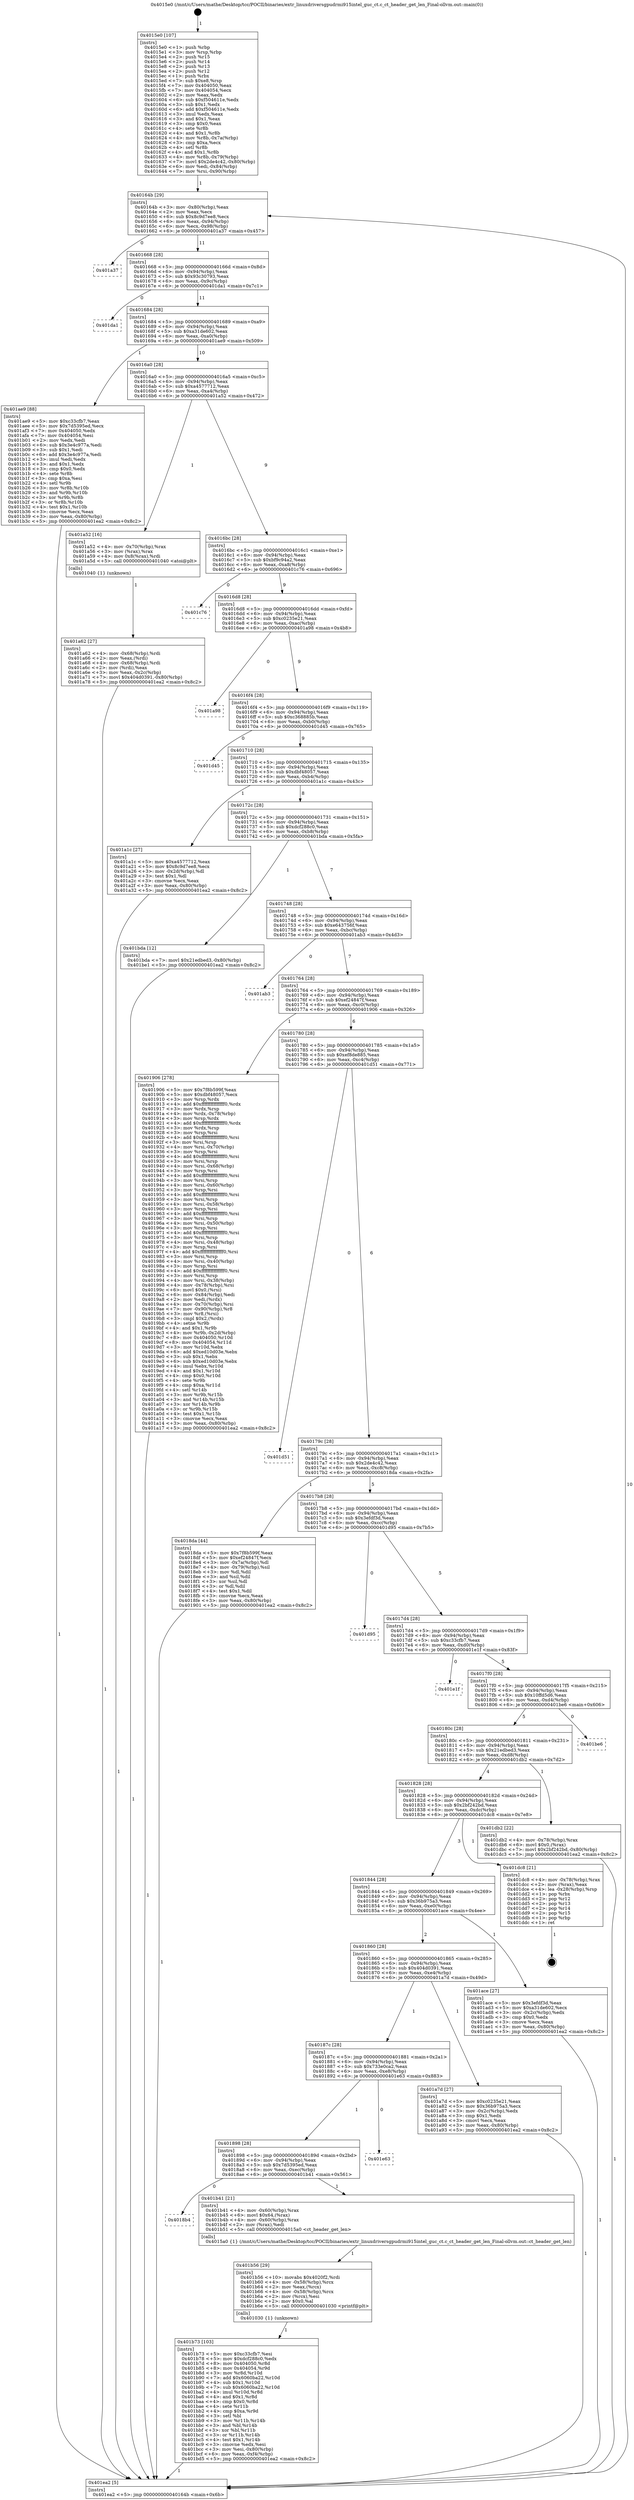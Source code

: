 digraph "0x4015e0" {
  label = "0x4015e0 (/mnt/c/Users/mathe/Desktop/tcc/POCII/binaries/extr_linuxdriversgpudrmi915intel_guc_ct.c_ct_header_get_len_Final-ollvm.out::main(0))"
  labelloc = "t"
  node[shape=record]

  Entry [label="",width=0.3,height=0.3,shape=circle,fillcolor=black,style=filled]
  "0x40164b" [label="{
     0x40164b [29]\l
     | [instrs]\l
     &nbsp;&nbsp;0x40164b \<+3\>: mov -0x80(%rbp),%eax\l
     &nbsp;&nbsp;0x40164e \<+2\>: mov %eax,%ecx\l
     &nbsp;&nbsp;0x401650 \<+6\>: sub $0x8c9d7ee8,%ecx\l
     &nbsp;&nbsp;0x401656 \<+6\>: mov %eax,-0x94(%rbp)\l
     &nbsp;&nbsp;0x40165c \<+6\>: mov %ecx,-0x98(%rbp)\l
     &nbsp;&nbsp;0x401662 \<+6\>: je 0000000000401a37 \<main+0x457\>\l
  }"]
  "0x401a37" [label="{
     0x401a37\l
  }", style=dashed]
  "0x401668" [label="{
     0x401668 [28]\l
     | [instrs]\l
     &nbsp;&nbsp;0x401668 \<+5\>: jmp 000000000040166d \<main+0x8d\>\l
     &nbsp;&nbsp;0x40166d \<+6\>: mov -0x94(%rbp),%eax\l
     &nbsp;&nbsp;0x401673 \<+5\>: sub $0x93c30793,%eax\l
     &nbsp;&nbsp;0x401678 \<+6\>: mov %eax,-0x9c(%rbp)\l
     &nbsp;&nbsp;0x40167e \<+6\>: je 0000000000401da1 \<main+0x7c1\>\l
  }"]
  Exit [label="",width=0.3,height=0.3,shape=circle,fillcolor=black,style=filled,peripheries=2]
  "0x401da1" [label="{
     0x401da1\l
  }", style=dashed]
  "0x401684" [label="{
     0x401684 [28]\l
     | [instrs]\l
     &nbsp;&nbsp;0x401684 \<+5\>: jmp 0000000000401689 \<main+0xa9\>\l
     &nbsp;&nbsp;0x401689 \<+6\>: mov -0x94(%rbp),%eax\l
     &nbsp;&nbsp;0x40168f \<+5\>: sub $0xa31de602,%eax\l
     &nbsp;&nbsp;0x401694 \<+6\>: mov %eax,-0xa0(%rbp)\l
     &nbsp;&nbsp;0x40169a \<+6\>: je 0000000000401ae9 \<main+0x509\>\l
  }"]
  "0x401b73" [label="{
     0x401b73 [103]\l
     | [instrs]\l
     &nbsp;&nbsp;0x401b73 \<+5\>: mov $0xc33cfb7,%esi\l
     &nbsp;&nbsp;0x401b78 \<+5\>: mov $0xdcf288c0,%edx\l
     &nbsp;&nbsp;0x401b7d \<+8\>: mov 0x404050,%r8d\l
     &nbsp;&nbsp;0x401b85 \<+8\>: mov 0x404054,%r9d\l
     &nbsp;&nbsp;0x401b8d \<+3\>: mov %r8d,%r10d\l
     &nbsp;&nbsp;0x401b90 \<+7\>: add $0x6060ba22,%r10d\l
     &nbsp;&nbsp;0x401b97 \<+4\>: sub $0x1,%r10d\l
     &nbsp;&nbsp;0x401b9b \<+7\>: sub $0x6060ba22,%r10d\l
     &nbsp;&nbsp;0x401ba2 \<+4\>: imul %r10d,%r8d\l
     &nbsp;&nbsp;0x401ba6 \<+4\>: and $0x1,%r8d\l
     &nbsp;&nbsp;0x401baa \<+4\>: cmp $0x0,%r8d\l
     &nbsp;&nbsp;0x401bae \<+4\>: sete %r11b\l
     &nbsp;&nbsp;0x401bb2 \<+4\>: cmp $0xa,%r9d\l
     &nbsp;&nbsp;0x401bb6 \<+3\>: setl %bl\l
     &nbsp;&nbsp;0x401bb9 \<+3\>: mov %r11b,%r14b\l
     &nbsp;&nbsp;0x401bbc \<+3\>: and %bl,%r14b\l
     &nbsp;&nbsp;0x401bbf \<+3\>: xor %bl,%r11b\l
     &nbsp;&nbsp;0x401bc2 \<+3\>: or %r11b,%r14b\l
     &nbsp;&nbsp;0x401bc5 \<+4\>: test $0x1,%r14b\l
     &nbsp;&nbsp;0x401bc9 \<+3\>: cmovne %edx,%esi\l
     &nbsp;&nbsp;0x401bcc \<+3\>: mov %esi,-0x80(%rbp)\l
     &nbsp;&nbsp;0x401bcf \<+6\>: mov %eax,-0xf4(%rbp)\l
     &nbsp;&nbsp;0x401bd5 \<+5\>: jmp 0000000000401ea2 \<main+0x8c2\>\l
  }"]
  "0x401ae9" [label="{
     0x401ae9 [88]\l
     | [instrs]\l
     &nbsp;&nbsp;0x401ae9 \<+5\>: mov $0xc33cfb7,%eax\l
     &nbsp;&nbsp;0x401aee \<+5\>: mov $0x7d5395ed,%ecx\l
     &nbsp;&nbsp;0x401af3 \<+7\>: mov 0x404050,%edx\l
     &nbsp;&nbsp;0x401afa \<+7\>: mov 0x404054,%esi\l
     &nbsp;&nbsp;0x401b01 \<+2\>: mov %edx,%edi\l
     &nbsp;&nbsp;0x401b03 \<+6\>: sub $0x3e4c977a,%edi\l
     &nbsp;&nbsp;0x401b09 \<+3\>: sub $0x1,%edi\l
     &nbsp;&nbsp;0x401b0c \<+6\>: add $0x3e4c977a,%edi\l
     &nbsp;&nbsp;0x401b12 \<+3\>: imul %edi,%edx\l
     &nbsp;&nbsp;0x401b15 \<+3\>: and $0x1,%edx\l
     &nbsp;&nbsp;0x401b18 \<+3\>: cmp $0x0,%edx\l
     &nbsp;&nbsp;0x401b1b \<+4\>: sete %r8b\l
     &nbsp;&nbsp;0x401b1f \<+3\>: cmp $0xa,%esi\l
     &nbsp;&nbsp;0x401b22 \<+4\>: setl %r9b\l
     &nbsp;&nbsp;0x401b26 \<+3\>: mov %r8b,%r10b\l
     &nbsp;&nbsp;0x401b29 \<+3\>: and %r9b,%r10b\l
     &nbsp;&nbsp;0x401b2c \<+3\>: xor %r9b,%r8b\l
     &nbsp;&nbsp;0x401b2f \<+3\>: or %r8b,%r10b\l
     &nbsp;&nbsp;0x401b32 \<+4\>: test $0x1,%r10b\l
     &nbsp;&nbsp;0x401b36 \<+3\>: cmovne %ecx,%eax\l
     &nbsp;&nbsp;0x401b39 \<+3\>: mov %eax,-0x80(%rbp)\l
     &nbsp;&nbsp;0x401b3c \<+5\>: jmp 0000000000401ea2 \<main+0x8c2\>\l
  }"]
  "0x4016a0" [label="{
     0x4016a0 [28]\l
     | [instrs]\l
     &nbsp;&nbsp;0x4016a0 \<+5\>: jmp 00000000004016a5 \<main+0xc5\>\l
     &nbsp;&nbsp;0x4016a5 \<+6\>: mov -0x94(%rbp),%eax\l
     &nbsp;&nbsp;0x4016ab \<+5\>: sub $0xa4577712,%eax\l
     &nbsp;&nbsp;0x4016b0 \<+6\>: mov %eax,-0xa4(%rbp)\l
     &nbsp;&nbsp;0x4016b6 \<+6\>: je 0000000000401a52 \<main+0x472\>\l
  }"]
  "0x401b56" [label="{
     0x401b56 [29]\l
     | [instrs]\l
     &nbsp;&nbsp;0x401b56 \<+10\>: movabs $0x4020f2,%rdi\l
     &nbsp;&nbsp;0x401b60 \<+4\>: mov -0x58(%rbp),%rcx\l
     &nbsp;&nbsp;0x401b64 \<+2\>: mov %eax,(%rcx)\l
     &nbsp;&nbsp;0x401b66 \<+4\>: mov -0x58(%rbp),%rcx\l
     &nbsp;&nbsp;0x401b6a \<+2\>: mov (%rcx),%esi\l
     &nbsp;&nbsp;0x401b6c \<+2\>: mov $0x0,%al\l
     &nbsp;&nbsp;0x401b6e \<+5\>: call 0000000000401030 \<printf@plt\>\l
     | [calls]\l
     &nbsp;&nbsp;0x401030 \{1\} (unknown)\l
  }"]
  "0x401a52" [label="{
     0x401a52 [16]\l
     | [instrs]\l
     &nbsp;&nbsp;0x401a52 \<+4\>: mov -0x70(%rbp),%rax\l
     &nbsp;&nbsp;0x401a56 \<+3\>: mov (%rax),%rax\l
     &nbsp;&nbsp;0x401a59 \<+4\>: mov 0x8(%rax),%rdi\l
     &nbsp;&nbsp;0x401a5d \<+5\>: call 0000000000401040 \<atoi@plt\>\l
     | [calls]\l
     &nbsp;&nbsp;0x401040 \{1\} (unknown)\l
  }"]
  "0x4016bc" [label="{
     0x4016bc [28]\l
     | [instrs]\l
     &nbsp;&nbsp;0x4016bc \<+5\>: jmp 00000000004016c1 \<main+0xe1\>\l
     &nbsp;&nbsp;0x4016c1 \<+6\>: mov -0x94(%rbp),%eax\l
     &nbsp;&nbsp;0x4016c7 \<+5\>: sub $0xbf9c94a2,%eax\l
     &nbsp;&nbsp;0x4016cc \<+6\>: mov %eax,-0xa8(%rbp)\l
     &nbsp;&nbsp;0x4016d2 \<+6\>: je 0000000000401c76 \<main+0x696\>\l
  }"]
  "0x4018b4" [label="{
     0x4018b4\l
  }", style=dashed]
  "0x401c76" [label="{
     0x401c76\l
  }", style=dashed]
  "0x4016d8" [label="{
     0x4016d8 [28]\l
     | [instrs]\l
     &nbsp;&nbsp;0x4016d8 \<+5\>: jmp 00000000004016dd \<main+0xfd\>\l
     &nbsp;&nbsp;0x4016dd \<+6\>: mov -0x94(%rbp),%eax\l
     &nbsp;&nbsp;0x4016e3 \<+5\>: sub $0xc0235e21,%eax\l
     &nbsp;&nbsp;0x4016e8 \<+6\>: mov %eax,-0xac(%rbp)\l
     &nbsp;&nbsp;0x4016ee \<+6\>: je 0000000000401a98 \<main+0x4b8\>\l
  }"]
  "0x401b41" [label="{
     0x401b41 [21]\l
     | [instrs]\l
     &nbsp;&nbsp;0x401b41 \<+4\>: mov -0x60(%rbp),%rax\l
     &nbsp;&nbsp;0x401b45 \<+6\>: movl $0x64,(%rax)\l
     &nbsp;&nbsp;0x401b4b \<+4\>: mov -0x60(%rbp),%rax\l
     &nbsp;&nbsp;0x401b4f \<+2\>: mov (%rax),%edi\l
     &nbsp;&nbsp;0x401b51 \<+5\>: call 00000000004015a0 \<ct_header_get_len\>\l
     | [calls]\l
     &nbsp;&nbsp;0x4015a0 \{1\} (/mnt/c/Users/mathe/Desktop/tcc/POCII/binaries/extr_linuxdriversgpudrmi915intel_guc_ct.c_ct_header_get_len_Final-ollvm.out::ct_header_get_len)\l
  }"]
  "0x401a98" [label="{
     0x401a98\l
  }", style=dashed]
  "0x4016f4" [label="{
     0x4016f4 [28]\l
     | [instrs]\l
     &nbsp;&nbsp;0x4016f4 \<+5\>: jmp 00000000004016f9 \<main+0x119\>\l
     &nbsp;&nbsp;0x4016f9 \<+6\>: mov -0x94(%rbp),%eax\l
     &nbsp;&nbsp;0x4016ff \<+5\>: sub $0xc368885b,%eax\l
     &nbsp;&nbsp;0x401704 \<+6\>: mov %eax,-0xb0(%rbp)\l
     &nbsp;&nbsp;0x40170a \<+6\>: je 0000000000401d45 \<main+0x765\>\l
  }"]
  "0x401898" [label="{
     0x401898 [28]\l
     | [instrs]\l
     &nbsp;&nbsp;0x401898 \<+5\>: jmp 000000000040189d \<main+0x2bd\>\l
     &nbsp;&nbsp;0x40189d \<+6\>: mov -0x94(%rbp),%eax\l
     &nbsp;&nbsp;0x4018a3 \<+5\>: sub $0x7d5395ed,%eax\l
     &nbsp;&nbsp;0x4018a8 \<+6\>: mov %eax,-0xec(%rbp)\l
     &nbsp;&nbsp;0x4018ae \<+6\>: je 0000000000401b41 \<main+0x561\>\l
  }"]
  "0x401d45" [label="{
     0x401d45\l
  }", style=dashed]
  "0x401710" [label="{
     0x401710 [28]\l
     | [instrs]\l
     &nbsp;&nbsp;0x401710 \<+5\>: jmp 0000000000401715 \<main+0x135\>\l
     &nbsp;&nbsp;0x401715 \<+6\>: mov -0x94(%rbp),%eax\l
     &nbsp;&nbsp;0x40171b \<+5\>: sub $0xdbf48057,%eax\l
     &nbsp;&nbsp;0x401720 \<+6\>: mov %eax,-0xb4(%rbp)\l
     &nbsp;&nbsp;0x401726 \<+6\>: je 0000000000401a1c \<main+0x43c\>\l
  }"]
  "0x401e63" [label="{
     0x401e63\l
  }", style=dashed]
  "0x401a1c" [label="{
     0x401a1c [27]\l
     | [instrs]\l
     &nbsp;&nbsp;0x401a1c \<+5\>: mov $0xa4577712,%eax\l
     &nbsp;&nbsp;0x401a21 \<+5\>: mov $0x8c9d7ee8,%ecx\l
     &nbsp;&nbsp;0x401a26 \<+3\>: mov -0x2d(%rbp),%dl\l
     &nbsp;&nbsp;0x401a29 \<+3\>: test $0x1,%dl\l
     &nbsp;&nbsp;0x401a2c \<+3\>: cmovne %ecx,%eax\l
     &nbsp;&nbsp;0x401a2f \<+3\>: mov %eax,-0x80(%rbp)\l
     &nbsp;&nbsp;0x401a32 \<+5\>: jmp 0000000000401ea2 \<main+0x8c2\>\l
  }"]
  "0x40172c" [label="{
     0x40172c [28]\l
     | [instrs]\l
     &nbsp;&nbsp;0x40172c \<+5\>: jmp 0000000000401731 \<main+0x151\>\l
     &nbsp;&nbsp;0x401731 \<+6\>: mov -0x94(%rbp),%eax\l
     &nbsp;&nbsp;0x401737 \<+5\>: sub $0xdcf288c0,%eax\l
     &nbsp;&nbsp;0x40173c \<+6\>: mov %eax,-0xb8(%rbp)\l
     &nbsp;&nbsp;0x401742 \<+6\>: je 0000000000401bda \<main+0x5fa\>\l
  }"]
  "0x40187c" [label="{
     0x40187c [28]\l
     | [instrs]\l
     &nbsp;&nbsp;0x40187c \<+5\>: jmp 0000000000401881 \<main+0x2a1\>\l
     &nbsp;&nbsp;0x401881 \<+6\>: mov -0x94(%rbp),%eax\l
     &nbsp;&nbsp;0x401887 \<+5\>: sub $0x733e0ca2,%eax\l
     &nbsp;&nbsp;0x40188c \<+6\>: mov %eax,-0xe8(%rbp)\l
     &nbsp;&nbsp;0x401892 \<+6\>: je 0000000000401e63 \<main+0x883\>\l
  }"]
  "0x401bda" [label="{
     0x401bda [12]\l
     | [instrs]\l
     &nbsp;&nbsp;0x401bda \<+7\>: movl $0x21edbed3,-0x80(%rbp)\l
     &nbsp;&nbsp;0x401be1 \<+5\>: jmp 0000000000401ea2 \<main+0x8c2\>\l
  }"]
  "0x401748" [label="{
     0x401748 [28]\l
     | [instrs]\l
     &nbsp;&nbsp;0x401748 \<+5\>: jmp 000000000040174d \<main+0x16d\>\l
     &nbsp;&nbsp;0x40174d \<+6\>: mov -0x94(%rbp),%eax\l
     &nbsp;&nbsp;0x401753 \<+5\>: sub $0xe643756f,%eax\l
     &nbsp;&nbsp;0x401758 \<+6\>: mov %eax,-0xbc(%rbp)\l
     &nbsp;&nbsp;0x40175e \<+6\>: je 0000000000401ab3 \<main+0x4d3\>\l
  }"]
  "0x401a7d" [label="{
     0x401a7d [27]\l
     | [instrs]\l
     &nbsp;&nbsp;0x401a7d \<+5\>: mov $0xc0235e21,%eax\l
     &nbsp;&nbsp;0x401a82 \<+5\>: mov $0x36b975a3,%ecx\l
     &nbsp;&nbsp;0x401a87 \<+3\>: mov -0x2c(%rbp),%edx\l
     &nbsp;&nbsp;0x401a8a \<+3\>: cmp $0x1,%edx\l
     &nbsp;&nbsp;0x401a8d \<+3\>: cmovl %ecx,%eax\l
     &nbsp;&nbsp;0x401a90 \<+3\>: mov %eax,-0x80(%rbp)\l
     &nbsp;&nbsp;0x401a93 \<+5\>: jmp 0000000000401ea2 \<main+0x8c2\>\l
  }"]
  "0x401ab3" [label="{
     0x401ab3\l
  }", style=dashed]
  "0x401764" [label="{
     0x401764 [28]\l
     | [instrs]\l
     &nbsp;&nbsp;0x401764 \<+5\>: jmp 0000000000401769 \<main+0x189\>\l
     &nbsp;&nbsp;0x401769 \<+6\>: mov -0x94(%rbp),%eax\l
     &nbsp;&nbsp;0x40176f \<+5\>: sub $0xef24847f,%eax\l
     &nbsp;&nbsp;0x401774 \<+6\>: mov %eax,-0xc0(%rbp)\l
     &nbsp;&nbsp;0x40177a \<+6\>: je 0000000000401906 \<main+0x326\>\l
  }"]
  "0x401860" [label="{
     0x401860 [28]\l
     | [instrs]\l
     &nbsp;&nbsp;0x401860 \<+5\>: jmp 0000000000401865 \<main+0x285\>\l
     &nbsp;&nbsp;0x401865 \<+6\>: mov -0x94(%rbp),%eax\l
     &nbsp;&nbsp;0x40186b \<+5\>: sub $0x404d0391,%eax\l
     &nbsp;&nbsp;0x401870 \<+6\>: mov %eax,-0xe4(%rbp)\l
     &nbsp;&nbsp;0x401876 \<+6\>: je 0000000000401a7d \<main+0x49d\>\l
  }"]
  "0x401906" [label="{
     0x401906 [278]\l
     | [instrs]\l
     &nbsp;&nbsp;0x401906 \<+5\>: mov $0x7f8b599f,%eax\l
     &nbsp;&nbsp;0x40190b \<+5\>: mov $0xdbf48057,%ecx\l
     &nbsp;&nbsp;0x401910 \<+3\>: mov %rsp,%rdx\l
     &nbsp;&nbsp;0x401913 \<+4\>: add $0xfffffffffffffff0,%rdx\l
     &nbsp;&nbsp;0x401917 \<+3\>: mov %rdx,%rsp\l
     &nbsp;&nbsp;0x40191a \<+4\>: mov %rdx,-0x78(%rbp)\l
     &nbsp;&nbsp;0x40191e \<+3\>: mov %rsp,%rdx\l
     &nbsp;&nbsp;0x401921 \<+4\>: add $0xfffffffffffffff0,%rdx\l
     &nbsp;&nbsp;0x401925 \<+3\>: mov %rdx,%rsp\l
     &nbsp;&nbsp;0x401928 \<+3\>: mov %rsp,%rsi\l
     &nbsp;&nbsp;0x40192b \<+4\>: add $0xfffffffffffffff0,%rsi\l
     &nbsp;&nbsp;0x40192f \<+3\>: mov %rsi,%rsp\l
     &nbsp;&nbsp;0x401932 \<+4\>: mov %rsi,-0x70(%rbp)\l
     &nbsp;&nbsp;0x401936 \<+3\>: mov %rsp,%rsi\l
     &nbsp;&nbsp;0x401939 \<+4\>: add $0xfffffffffffffff0,%rsi\l
     &nbsp;&nbsp;0x40193d \<+3\>: mov %rsi,%rsp\l
     &nbsp;&nbsp;0x401940 \<+4\>: mov %rsi,-0x68(%rbp)\l
     &nbsp;&nbsp;0x401944 \<+3\>: mov %rsp,%rsi\l
     &nbsp;&nbsp;0x401947 \<+4\>: add $0xfffffffffffffff0,%rsi\l
     &nbsp;&nbsp;0x40194b \<+3\>: mov %rsi,%rsp\l
     &nbsp;&nbsp;0x40194e \<+4\>: mov %rsi,-0x60(%rbp)\l
     &nbsp;&nbsp;0x401952 \<+3\>: mov %rsp,%rsi\l
     &nbsp;&nbsp;0x401955 \<+4\>: add $0xfffffffffffffff0,%rsi\l
     &nbsp;&nbsp;0x401959 \<+3\>: mov %rsi,%rsp\l
     &nbsp;&nbsp;0x40195c \<+4\>: mov %rsi,-0x58(%rbp)\l
     &nbsp;&nbsp;0x401960 \<+3\>: mov %rsp,%rsi\l
     &nbsp;&nbsp;0x401963 \<+4\>: add $0xfffffffffffffff0,%rsi\l
     &nbsp;&nbsp;0x401967 \<+3\>: mov %rsi,%rsp\l
     &nbsp;&nbsp;0x40196a \<+4\>: mov %rsi,-0x50(%rbp)\l
     &nbsp;&nbsp;0x40196e \<+3\>: mov %rsp,%rsi\l
     &nbsp;&nbsp;0x401971 \<+4\>: add $0xfffffffffffffff0,%rsi\l
     &nbsp;&nbsp;0x401975 \<+3\>: mov %rsi,%rsp\l
     &nbsp;&nbsp;0x401978 \<+4\>: mov %rsi,-0x48(%rbp)\l
     &nbsp;&nbsp;0x40197c \<+3\>: mov %rsp,%rsi\l
     &nbsp;&nbsp;0x40197f \<+4\>: add $0xfffffffffffffff0,%rsi\l
     &nbsp;&nbsp;0x401983 \<+3\>: mov %rsi,%rsp\l
     &nbsp;&nbsp;0x401986 \<+4\>: mov %rsi,-0x40(%rbp)\l
     &nbsp;&nbsp;0x40198a \<+3\>: mov %rsp,%rsi\l
     &nbsp;&nbsp;0x40198d \<+4\>: add $0xfffffffffffffff0,%rsi\l
     &nbsp;&nbsp;0x401991 \<+3\>: mov %rsi,%rsp\l
     &nbsp;&nbsp;0x401994 \<+4\>: mov %rsi,-0x38(%rbp)\l
     &nbsp;&nbsp;0x401998 \<+4\>: mov -0x78(%rbp),%rsi\l
     &nbsp;&nbsp;0x40199c \<+6\>: movl $0x0,(%rsi)\l
     &nbsp;&nbsp;0x4019a2 \<+6\>: mov -0x84(%rbp),%edi\l
     &nbsp;&nbsp;0x4019a8 \<+2\>: mov %edi,(%rdx)\l
     &nbsp;&nbsp;0x4019aa \<+4\>: mov -0x70(%rbp),%rsi\l
     &nbsp;&nbsp;0x4019ae \<+7\>: mov -0x90(%rbp),%r8\l
     &nbsp;&nbsp;0x4019b5 \<+3\>: mov %r8,(%rsi)\l
     &nbsp;&nbsp;0x4019b8 \<+3\>: cmpl $0x2,(%rdx)\l
     &nbsp;&nbsp;0x4019bb \<+4\>: setne %r9b\l
     &nbsp;&nbsp;0x4019bf \<+4\>: and $0x1,%r9b\l
     &nbsp;&nbsp;0x4019c3 \<+4\>: mov %r9b,-0x2d(%rbp)\l
     &nbsp;&nbsp;0x4019c7 \<+8\>: mov 0x404050,%r10d\l
     &nbsp;&nbsp;0x4019cf \<+8\>: mov 0x404054,%r11d\l
     &nbsp;&nbsp;0x4019d7 \<+3\>: mov %r10d,%ebx\l
     &nbsp;&nbsp;0x4019da \<+6\>: add $0xed10d03e,%ebx\l
     &nbsp;&nbsp;0x4019e0 \<+3\>: sub $0x1,%ebx\l
     &nbsp;&nbsp;0x4019e3 \<+6\>: sub $0xed10d03e,%ebx\l
     &nbsp;&nbsp;0x4019e9 \<+4\>: imul %ebx,%r10d\l
     &nbsp;&nbsp;0x4019ed \<+4\>: and $0x1,%r10d\l
     &nbsp;&nbsp;0x4019f1 \<+4\>: cmp $0x0,%r10d\l
     &nbsp;&nbsp;0x4019f5 \<+4\>: sete %r9b\l
     &nbsp;&nbsp;0x4019f9 \<+4\>: cmp $0xa,%r11d\l
     &nbsp;&nbsp;0x4019fd \<+4\>: setl %r14b\l
     &nbsp;&nbsp;0x401a01 \<+3\>: mov %r9b,%r15b\l
     &nbsp;&nbsp;0x401a04 \<+3\>: and %r14b,%r15b\l
     &nbsp;&nbsp;0x401a07 \<+3\>: xor %r14b,%r9b\l
     &nbsp;&nbsp;0x401a0a \<+3\>: or %r9b,%r15b\l
     &nbsp;&nbsp;0x401a0d \<+4\>: test $0x1,%r15b\l
     &nbsp;&nbsp;0x401a11 \<+3\>: cmovne %ecx,%eax\l
     &nbsp;&nbsp;0x401a14 \<+3\>: mov %eax,-0x80(%rbp)\l
     &nbsp;&nbsp;0x401a17 \<+5\>: jmp 0000000000401ea2 \<main+0x8c2\>\l
  }"]
  "0x401780" [label="{
     0x401780 [28]\l
     | [instrs]\l
     &nbsp;&nbsp;0x401780 \<+5\>: jmp 0000000000401785 \<main+0x1a5\>\l
     &nbsp;&nbsp;0x401785 \<+6\>: mov -0x94(%rbp),%eax\l
     &nbsp;&nbsp;0x40178b \<+5\>: sub $0xef8de885,%eax\l
     &nbsp;&nbsp;0x401790 \<+6\>: mov %eax,-0xc4(%rbp)\l
     &nbsp;&nbsp;0x401796 \<+6\>: je 0000000000401d51 \<main+0x771\>\l
  }"]
  "0x401ace" [label="{
     0x401ace [27]\l
     | [instrs]\l
     &nbsp;&nbsp;0x401ace \<+5\>: mov $0x3efdf3d,%eax\l
     &nbsp;&nbsp;0x401ad3 \<+5\>: mov $0xa31de602,%ecx\l
     &nbsp;&nbsp;0x401ad8 \<+3\>: mov -0x2c(%rbp),%edx\l
     &nbsp;&nbsp;0x401adb \<+3\>: cmp $0x0,%edx\l
     &nbsp;&nbsp;0x401ade \<+3\>: cmove %ecx,%eax\l
     &nbsp;&nbsp;0x401ae1 \<+3\>: mov %eax,-0x80(%rbp)\l
     &nbsp;&nbsp;0x401ae4 \<+5\>: jmp 0000000000401ea2 \<main+0x8c2\>\l
  }"]
  "0x401d51" [label="{
     0x401d51\l
  }", style=dashed]
  "0x40179c" [label="{
     0x40179c [28]\l
     | [instrs]\l
     &nbsp;&nbsp;0x40179c \<+5\>: jmp 00000000004017a1 \<main+0x1c1\>\l
     &nbsp;&nbsp;0x4017a1 \<+6\>: mov -0x94(%rbp),%eax\l
     &nbsp;&nbsp;0x4017a7 \<+5\>: sub $0x2de4c42,%eax\l
     &nbsp;&nbsp;0x4017ac \<+6\>: mov %eax,-0xc8(%rbp)\l
     &nbsp;&nbsp;0x4017b2 \<+6\>: je 00000000004018da \<main+0x2fa\>\l
  }"]
  "0x401844" [label="{
     0x401844 [28]\l
     | [instrs]\l
     &nbsp;&nbsp;0x401844 \<+5\>: jmp 0000000000401849 \<main+0x269\>\l
     &nbsp;&nbsp;0x401849 \<+6\>: mov -0x94(%rbp),%eax\l
     &nbsp;&nbsp;0x40184f \<+5\>: sub $0x36b975a3,%eax\l
     &nbsp;&nbsp;0x401854 \<+6\>: mov %eax,-0xe0(%rbp)\l
     &nbsp;&nbsp;0x40185a \<+6\>: je 0000000000401ace \<main+0x4ee\>\l
  }"]
  "0x4018da" [label="{
     0x4018da [44]\l
     | [instrs]\l
     &nbsp;&nbsp;0x4018da \<+5\>: mov $0x7f8b599f,%eax\l
     &nbsp;&nbsp;0x4018df \<+5\>: mov $0xef24847f,%ecx\l
     &nbsp;&nbsp;0x4018e4 \<+3\>: mov -0x7a(%rbp),%dl\l
     &nbsp;&nbsp;0x4018e7 \<+4\>: mov -0x79(%rbp),%sil\l
     &nbsp;&nbsp;0x4018eb \<+3\>: mov %dl,%dil\l
     &nbsp;&nbsp;0x4018ee \<+3\>: and %sil,%dil\l
     &nbsp;&nbsp;0x4018f1 \<+3\>: xor %sil,%dl\l
     &nbsp;&nbsp;0x4018f4 \<+3\>: or %dl,%dil\l
     &nbsp;&nbsp;0x4018f7 \<+4\>: test $0x1,%dil\l
     &nbsp;&nbsp;0x4018fb \<+3\>: cmovne %ecx,%eax\l
     &nbsp;&nbsp;0x4018fe \<+3\>: mov %eax,-0x80(%rbp)\l
     &nbsp;&nbsp;0x401901 \<+5\>: jmp 0000000000401ea2 \<main+0x8c2\>\l
  }"]
  "0x4017b8" [label="{
     0x4017b8 [28]\l
     | [instrs]\l
     &nbsp;&nbsp;0x4017b8 \<+5\>: jmp 00000000004017bd \<main+0x1dd\>\l
     &nbsp;&nbsp;0x4017bd \<+6\>: mov -0x94(%rbp),%eax\l
     &nbsp;&nbsp;0x4017c3 \<+5\>: sub $0x3efdf3d,%eax\l
     &nbsp;&nbsp;0x4017c8 \<+6\>: mov %eax,-0xcc(%rbp)\l
     &nbsp;&nbsp;0x4017ce \<+6\>: je 0000000000401d95 \<main+0x7b5\>\l
  }"]
  "0x401ea2" [label="{
     0x401ea2 [5]\l
     | [instrs]\l
     &nbsp;&nbsp;0x401ea2 \<+5\>: jmp 000000000040164b \<main+0x6b\>\l
  }"]
  "0x4015e0" [label="{
     0x4015e0 [107]\l
     | [instrs]\l
     &nbsp;&nbsp;0x4015e0 \<+1\>: push %rbp\l
     &nbsp;&nbsp;0x4015e1 \<+3\>: mov %rsp,%rbp\l
     &nbsp;&nbsp;0x4015e4 \<+2\>: push %r15\l
     &nbsp;&nbsp;0x4015e6 \<+2\>: push %r14\l
     &nbsp;&nbsp;0x4015e8 \<+2\>: push %r13\l
     &nbsp;&nbsp;0x4015ea \<+2\>: push %r12\l
     &nbsp;&nbsp;0x4015ec \<+1\>: push %rbx\l
     &nbsp;&nbsp;0x4015ed \<+7\>: sub $0xe8,%rsp\l
     &nbsp;&nbsp;0x4015f4 \<+7\>: mov 0x404050,%eax\l
     &nbsp;&nbsp;0x4015fb \<+7\>: mov 0x404054,%ecx\l
     &nbsp;&nbsp;0x401602 \<+2\>: mov %eax,%edx\l
     &nbsp;&nbsp;0x401604 \<+6\>: sub $0xf504611e,%edx\l
     &nbsp;&nbsp;0x40160a \<+3\>: sub $0x1,%edx\l
     &nbsp;&nbsp;0x40160d \<+6\>: add $0xf504611e,%edx\l
     &nbsp;&nbsp;0x401613 \<+3\>: imul %edx,%eax\l
     &nbsp;&nbsp;0x401616 \<+3\>: and $0x1,%eax\l
     &nbsp;&nbsp;0x401619 \<+3\>: cmp $0x0,%eax\l
     &nbsp;&nbsp;0x40161c \<+4\>: sete %r8b\l
     &nbsp;&nbsp;0x401620 \<+4\>: and $0x1,%r8b\l
     &nbsp;&nbsp;0x401624 \<+4\>: mov %r8b,-0x7a(%rbp)\l
     &nbsp;&nbsp;0x401628 \<+3\>: cmp $0xa,%ecx\l
     &nbsp;&nbsp;0x40162b \<+4\>: setl %r8b\l
     &nbsp;&nbsp;0x40162f \<+4\>: and $0x1,%r8b\l
     &nbsp;&nbsp;0x401633 \<+4\>: mov %r8b,-0x79(%rbp)\l
     &nbsp;&nbsp;0x401637 \<+7\>: movl $0x2de4c42,-0x80(%rbp)\l
     &nbsp;&nbsp;0x40163e \<+6\>: mov %edi,-0x84(%rbp)\l
     &nbsp;&nbsp;0x401644 \<+7\>: mov %rsi,-0x90(%rbp)\l
  }"]
  "0x401dc8" [label="{
     0x401dc8 [21]\l
     | [instrs]\l
     &nbsp;&nbsp;0x401dc8 \<+4\>: mov -0x78(%rbp),%rax\l
     &nbsp;&nbsp;0x401dcc \<+2\>: mov (%rax),%eax\l
     &nbsp;&nbsp;0x401dce \<+4\>: lea -0x28(%rbp),%rsp\l
     &nbsp;&nbsp;0x401dd2 \<+1\>: pop %rbx\l
     &nbsp;&nbsp;0x401dd3 \<+2\>: pop %r12\l
     &nbsp;&nbsp;0x401dd5 \<+2\>: pop %r13\l
     &nbsp;&nbsp;0x401dd7 \<+2\>: pop %r14\l
     &nbsp;&nbsp;0x401dd9 \<+2\>: pop %r15\l
     &nbsp;&nbsp;0x401ddb \<+1\>: pop %rbp\l
     &nbsp;&nbsp;0x401ddc \<+1\>: ret\l
  }"]
  "0x401a62" [label="{
     0x401a62 [27]\l
     | [instrs]\l
     &nbsp;&nbsp;0x401a62 \<+4\>: mov -0x68(%rbp),%rdi\l
     &nbsp;&nbsp;0x401a66 \<+2\>: mov %eax,(%rdi)\l
     &nbsp;&nbsp;0x401a68 \<+4\>: mov -0x68(%rbp),%rdi\l
     &nbsp;&nbsp;0x401a6c \<+2\>: mov (%rdi),%eax\l
     &nbsp;&nbsp;0x401a6e \<+3\>: mov %eax,-0x2c(%rbp)\l
     &nbsp;&nbsp;0x401a71 \<+7\>: movl $0x404d0391,-0x80(%rbp)\l
     &nbsp;&nbsp;0x401a78 \<+5\>: jmp 0000000000401ea2 \<main+0x8c2\>\l
  }"]
  "0x401828" [label="{
     0x401828 [28]\l
     | [instrs]\l
     &nbsp;&nbsp;0x401828 \<+5\>: jmp 000000000040182d \<main+0x24d\>\l
     &nbsp;&nbsp;0x40182d \<+6\>: mov -0x94(%rbp),%eax\l
     &nbsp;&nbsp;0x401833 \<+5\>: sub $0x2bf242bd,%eax\l
     &nbsp;&nbsp;0x401838 \<+6\>: mov %eax,-0xdc(%rbp)\l
     &nbsp;&nbsp;0x40183e \<+6\>: je 0000000000401dc8 \<main+0x7e8\>\l
  }"]
  "0x401d95" [label="{
     0x401d95\l
  }", style=dashed]
  "0x4017d4" [label="{
     0x4017d4 [28]\l
     | [instrs]\l
     &nbsp;&nbsp;0x4017d4 \<+5\>: jmp 00000000004017d9 \<main+0x1f9\>\l
     &nbsp;&nbsp;0x4017d9 \<+6\>: mov -0x94(%rbp),%eax\l
     &nbsp;&nbsp;0x4017df \<+5\>: sub $0xc33cfb7,%eax\l
     &nbsp;&nbsp;0x4017e4 \<+6\>: mov %eax,-0xd0(%rbp)\l
     &nbsp;&nbsp;0x4017ea \<+6\>: je 0000000000401e1f \<main+0x83f\>\l
  }"]
  "0x401db2" [label="{
     0x401db2 [22]\l
     | [instrs]\l
     &nbsp;&nbsp;0x401db2 \<+4\>: mov -0x78(%rbp),%rax\l
     &nbsp;&nbsp;0x401db6 \<+6\>: movl $0x0,(%rax)\l
     &nbsp;&nbsp;0x401dbc \<+7\>: movl $0x2bf242bd,-0x80(%rbp)\l
     &nbsp;&nbsp;0x401dc3 \<+5\>: jmp 0000000000401ea2 \<main+0x8c2\>\l
  }"]
  "0x401e1f" [label="{
     0x401e1f\l
  }", style=dashed]
  "0x4017f0" [label="{
     0x4017f0 [28]\l
     | [instrs]\l
     &nbsp;&nbsp;0x4017f0 \<+5\>: jmp 00000000004017f5 \<main+0x215\>\l
     &nbsp;&nbsp;0x4017f5 \<+6\>: mov -0x94(%rbp),%eax\l
     &nbsp;&nbsp;0x4017fb \<+5\>: sub $0x10ffd5d6,%eax\l
     &nbsp;&nbsp;0x401800 \<+6\>: mov %eax,-0xd4(%rbp)\l
     &nbsp;&nbsp;0x401806 \<+6\>: je 0000000000401be6 \<main+0x606\>\l
  }"]
  "0x40180c" [label="{
     0x40180c [28]\l
     | [instrs]\l
     &nbsp;&nbsp;0x40180c \<+5\>: jmp 0000000000401811 \<main+0x231\>\l
     &nbsp;&nbsp;0x401811 \<+6\>: mov -0x94(%rbp),%eax\l
     &nbsp;&nbsp;0x401817 \<+5\>: sub $0x21edbed3,%eax\l
     &nbsp;&nbsp;0x40181c \<+6\>: mov %eax,-0xd8(%rbp)\l
     &nbsp;&nbsp;0x401822 \<+6\>: je 0000000000401db2 \<main+0x7d2\>\l
  }"]
  "0x401be6" [label="{
     0x401be6\l
  }", style=dashed]
  Entry -> "0x4015e0" [label=" 1"]
  "0x40164b" -> "0x401a37" [label=" 0"]
  "0x40164b" -> "0x401668" [label=" 11"]
  "0x401dc8" -> Exit [label=" 1"]
  "0x401668" -> "0x401da1" [label=" 0"]
  "0x401668" -> "0x401684" [label=" 11"]
  "0x401db2" -> "0x401ea2" [label=" 1"]
  "0x401684" -> "0x401ae9" [label=" 1"]
  "0x401684" -> "0x4016a0" [label=" 10"]
  "0x401bda" -> "0x401ea2" [label=" 1"]
  "0x4016a0" -> "0x401a52" [label=" 1"]
  "0x4016a0" -> "0x4016bc" [label=" 9"]
  "0x401b73" -> "0x401ea2" [label=" 1"]
  "0x4016bc" -> "0x401c76" [label=" 0"]
  "0x4016bc" -> "0x4016d8" [label=" 9"]
  "0x401b56" -> "0x401b73" [label=" 1"]
  "0x4016d8" -> "0x401a98" [label=" 0"]
  "0x4016d8" -> "0x4016f4" [label=" 9"]
  "0x401b41" -> "0x401b56" [label=" 1"]
  "0x4016f4" -> "0x401d45" [label=" 0"]
  "0x4016f4" -> "0x401710" [label=" 9"]
  "0x401898" -> "0x401b41" [label=" 1"]
  "0x401710" -> "0x401a1c" [label=" 1"]
  "0x401710" -> "0x40172c" [label=" 8"]
  "0x401898" -> "0x4018b4" [label=" 0"]
  "0x40172c" -> "0x401bda" [label=" 1"]
  "0x40172c" -> "0x401748" [label=" 7"]
  "0x40187c" -> "0x401e63" [label=" 0"]
  "0x401748" -> "0x401ab3" [label=" 0"]
  "0x401748" -> "0x401764" [label=" 7"]
  "0x40187c" -> "0x401898" [label=" 1"]
  "0x401764" -> "0x401906" [label=" 1"]
  "0x401764" -> "0x401780" [label=" 6"]
  "0x401ace" -> "0x401ea2" [label=" 1"]
  "0x401780" -> "0x401d51" [label=" 0"]
  "0x401780" -> "0x40179c" [label=" 6"]
  "0x401a7d" -> "0x401ea2" [label=" 1"]
  "0x40179c" -> "0x4018da" [label=" 1"]
  "0x40179c" -> "0x4017b8" [label=" 5"]
  "0x4018da" -> "0x401ea2" [label=" 1"]
  "0x4015e0" -> "0x40164b" [label=" 1"]
  "0x401ea2" -> "0x40164b" [label=" 10"]
  "0x401860" -> "0x401a7d" [label=" 1"]
  "0x401906" -> "0x401ea2" [label=" 1"]
  "0x401a1c" -> "0x401ea2" [label=" 1"]
  "0x401a52" -> "0x401a62" [label=" 1"]
  "0x401a62" -> "0x401ea2" [label=" 1"]
  "0x401ae9" -> "0x401ea2" [label=" 1"]
  "0x4017b8" -> "0x401d95" [label=" 0"]
  "0x4017b8" -> "0x4017d4" [label=" 5"]
  "0x401844" -> "0x401ace" [label=" 1"]
  "0x4017d4" -> "0x401e1f" [label=" 0"]
  "0x4017d4" -> "0x4017f0" [label=" 5"]
  "0x401860" -> "0x40187c" [label=" 1"]
  "0x4017f0" -> "0x401be6" [label=" 0"]
  "0x4017f0" -> "0x40180c" [label=" 5"]
  "0x401828" -> "0x401844" [label=" 3"]
  "0x40180c" -> "0x401db2" [label=" 1"]
  "0x40180c" -> "0x401828" [label=" 4"]
  "0x401844" -> "0x401860" [label=" 2"]
  "0x401828" -> "0x401dc8" [label=" 1"]
}
